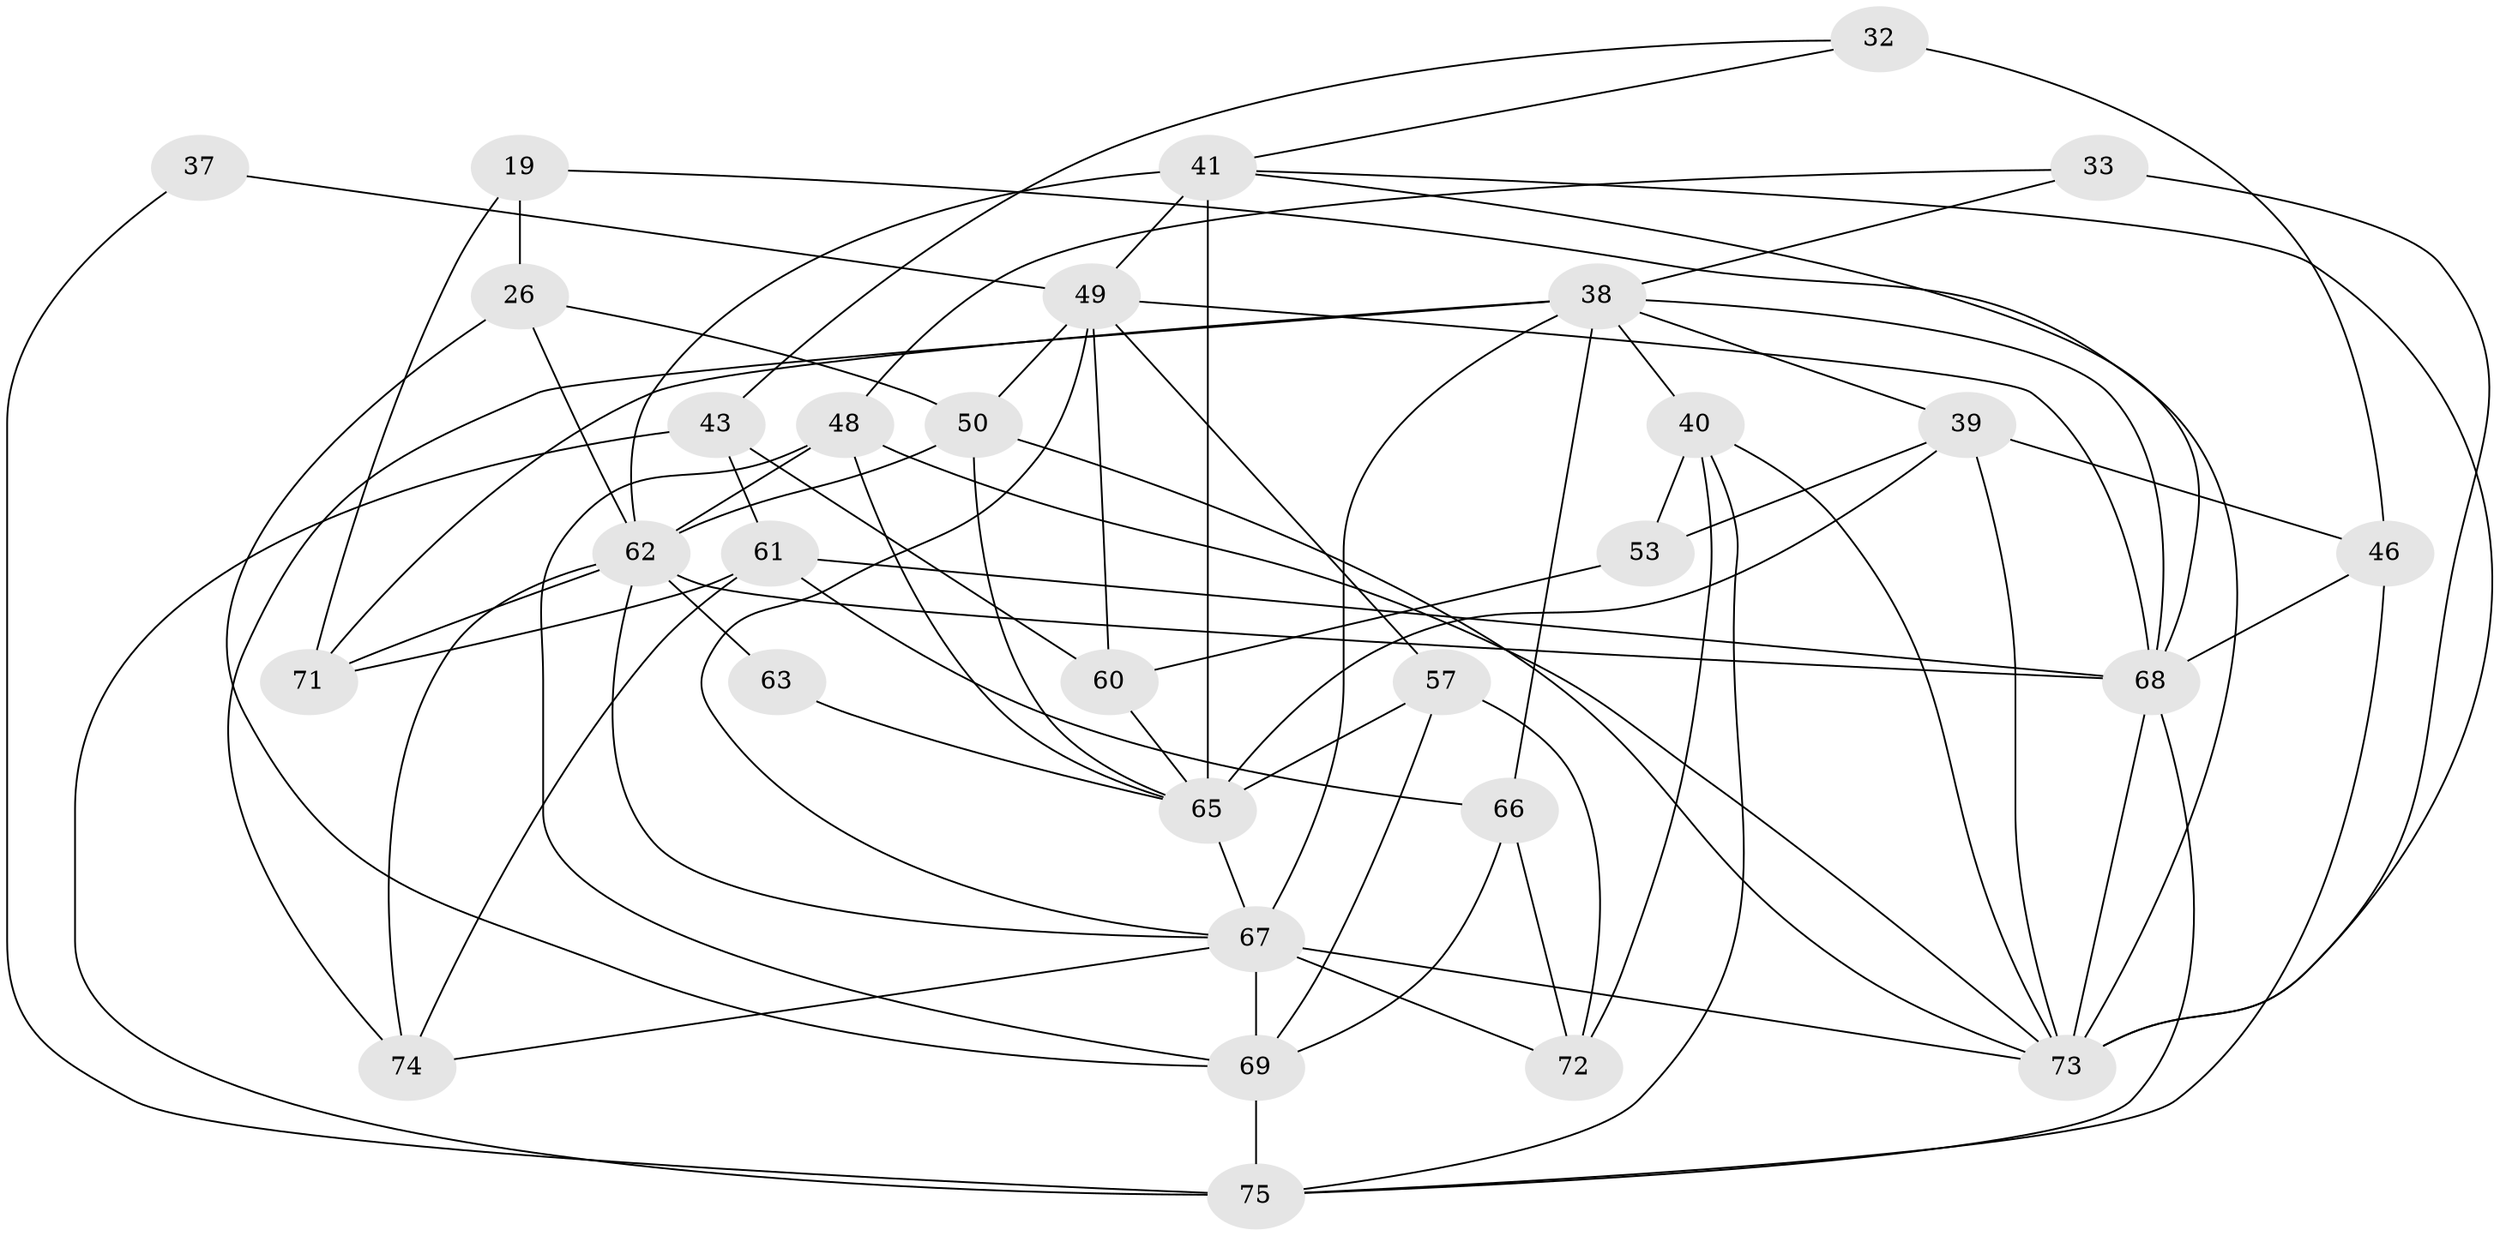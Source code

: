 // original degree distribution, {4: 1.0}
// Generated by graph-tools (version 1.1) at 2025/03/03/04/25 22:03:27]
// undirected, 30 vertices, 76 edges
graph export_dot {
graph [start="1"]
  node [color=gray90,style=filled];
  19;
  26 [super="+3"];
  32;
  33 [super="+4"];
  37;
  38 [super="+8+27"];
  39 [super="+35"];
  40 [super="+21"];
  41 [super="+28+34"];
  43;
  46 [super="+2"];
  48 [super="+17"];
  49 [super="+13+24"];
  50 [super="+23"];
  53;
  57;
  60 [super="+51"];
  61 [super="+12"];
  62 [super="+44+55+56"];
  63;
  65 [super="+64"];
  66;
  67 [super="+52+47"];
  68 [super="+9+31"];
  69 [super="+45"];
  71;
  72;
  73 [super="+11+15+54"];
  74 [super="+22"];
  75 [super="+70+59"];
  19 -- 26 [weight=2];
  19 -- 71;
  19 -- 73;
  26 -- 50 [weight=2];
  26 -- 69;
  26 -- 62;
  32 -- 43;
  32 -- 46 [weight=2];
  32 -- 41;
  33 -- 73 [weight=3];
  33 -- 48 [weight=2];
  33 -- 38;
  37 -- 49 [weight=2];
  37 -- 75 [weight=2];
  38 -- 40 [weight=2];
  38 -- 68 [weight=2];
  38 -- 66;
  38 -- 39;
  38 -- 71;
  38 -- 74 [weight=2];
  38 -- 67 [weight=2];
  39 -- 46;
  39 -- 73 [weight=2];
  39 -- 53;
  39 -- 65;
  40 -- 72;
  40 -- 53;
  40 -- 73;
  40 -- 75;
  41 -- 68 [weight=2];
  41 -- 65 [weight=3];
  41 -- 49;
  41 -- 62 [weight=2];
  41 -- 73;
  43 -- 60;
  43 -- 61;
  43 -- 75;
  46 -- 68 [weight=2];
  46 -- 75;
  48 -- 73;
  48 -- 69;
  48 -- 62;
  48 -- 65;
  49 -- 50;
  49 -- 60 [weight=2];
  49 -- 68;
  49 -- 67 [weight=2];
  49 -- 57;
  50 -- 65;
  50 -- 73;
  50 -- 62;
  53 -- 60 [weight=2];
  57 -- 72;
  57 -- 69;
  57 -- 65;
  60 -- 65;
  61 -- 71;
  61 -- 74 [weight=2];
  61 -- 66;
  61 -- 68;
  62 -- 71;
  62 -- 67;
  62 -- 74;
  62 -- 63 [weight=3];
  62 -- 68;
  63 -- 65;
  65 -- 67;
  66 -- 69;
  66 -- 72;
  67 -- 73 [weight=2];
  67 -- 69 [weight=2];
  67 -- 72;
  67 -- 74;
  68 -- 75;
  68 -- 73 [weight=2];
  69 -- 75 [weight=2];
}

